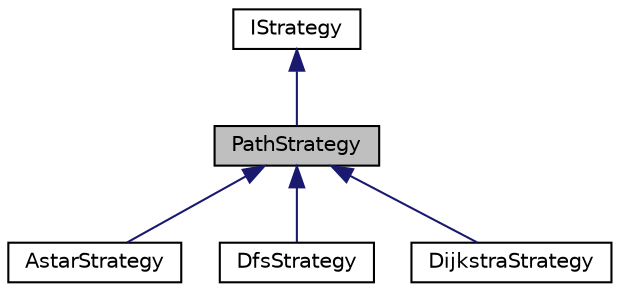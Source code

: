 digraph "PathStrategy"
{
 // LATEX_PDF_SIZE
  edge [fontname="Helvetica",fontsize="10",labelfontname="Helvetica",labelfontsize="10"];
  node [fontname="Helvetica",fontsize="10",shape=record];
  Node1 [label="PathStrategy",height=0.2,width=0.4,color="black", fillcolor="grey75", style="filled", fontcolor="black",tooltip="this class inhertis from the IStrategy class and is represents a movement strategy where the entity s..."];
  Node2 -> Node1 [dir="back",color="midnightblue",fontsize="10",style="solid",fontname="Helvetica"];
  Node2 [label="IStrategy",height=0.2,width=0.4,color="black", fillcolor="white", style="filled",URL="$classIStrategy.html",tooltip="Strategy interface."];
  Node1 -> Node3 [dir="back",color="midnightblue",fontsize="10",style="solid",fontname="Helvetica"];
  Node3 [label="AstarStrategy",height=0.2,width=0.4,color="black", fillcolor="white", style="filled",URL="$classAstarStrategy.html",tooltip="this class inhertis from the PathStrategy class and is responsible for generating the astar path that..."];
  Node1 -> Node4 [dir="back",color="midnightblue",fontsize="10",style="solid",fontname="Helvetica"];
  Node4 [label="DfsStrategy",height=0.2,width=0.4,color="black", fillcolor="white", style="filled",URL="$classDfsStrategy.html",tooltip="this class inhertis from the PathStrategy class and is responsible for generating the depth first sea..."];
  Node1 -> Node5 [dir="back",color="midnightblue",fontsize="10",style="solid",fontname="Helvetica"];
  Node5 [label="DijkstraStrategy",height=0.2,width=0.4,color="black", fillcolor="white", style="filled",URL="$classDijkstraStrategy.html",tooltip="this class inhertis from the PathStrategy class and is responsible for generating the dijkstra path t..."];
}
